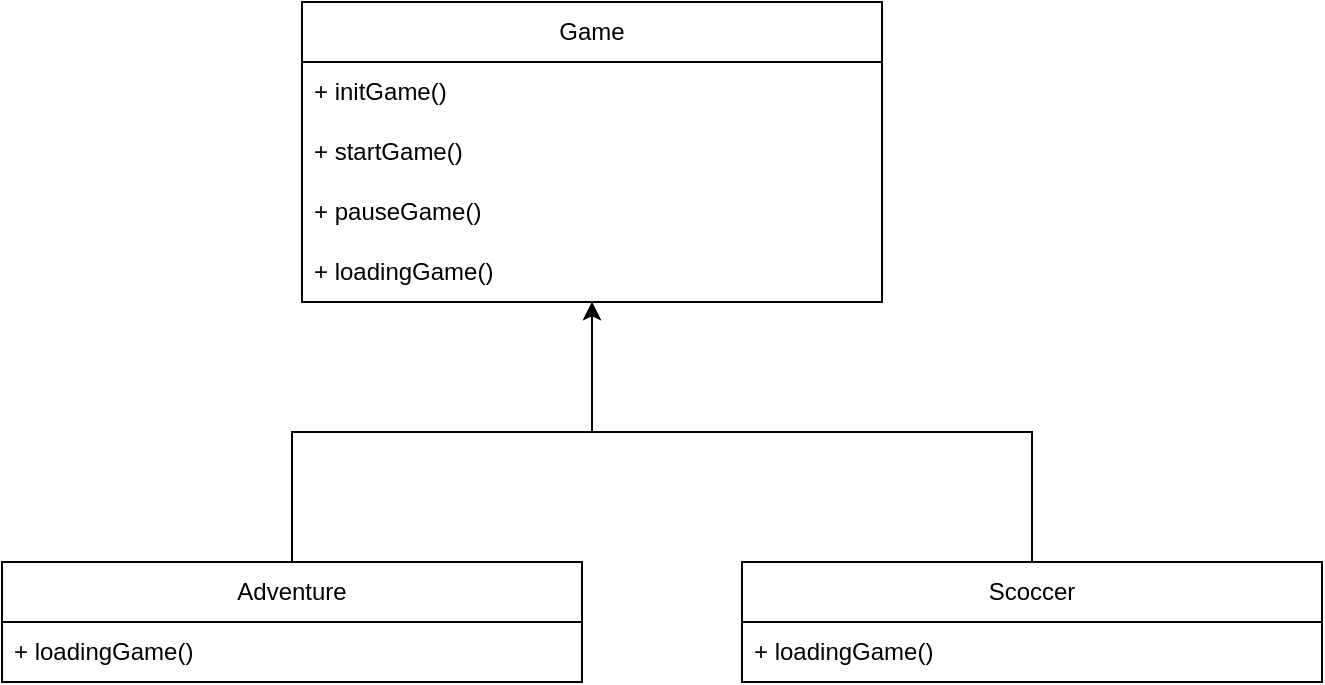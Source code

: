 <mxfile version="24.5.4" type="google">
  <diagram name="Página-1" id="t_BQlxM4ywnsEn-WWQO7">
    <mxGraphModel dx="1914" dy="1068" grid="1" gridSize="10" guides="1" tooltips="1" connect="1" arrows="1" fold="1" page="1" pageScale="1" pageWidth="827" pageHeight="1169" math="0" shadow="0">
      <root>
        <mxCell id="0" />
        <mxCell id="1" parent="0" />
        <mxCell id="da1nKKJ1kJPtEMEbYsJU-1" value="Game" style="swimlane;fontStyle=0;childLayout=stackLayout;horizontal=1;startSize=30;horizontalStack=0;resizeParent=1;resizeParentMax=0;resizeLast=0;collapsible=1;marginBottom=0;whiteSpace=wrap;html=1;" vertex="1" parent="1">
          <mxGeometry x="240" y="170" width="290" height="150" as="geometry" />
        </mxCell>
        <mxCell id="da1nKKJ1kJPtEMEbYsJU-2" value="+ initGame()" style="text;strokeColor=none;fillColor=none;align=left;verticalAlign=middle;spacingLeft=4;spacingRight=4;overflow=hidden;points=[[0,0.5],[1,0.5]];portConstraint=eastwest;rotatable=0;whiteSpace=wrap;html=1;" vertex="1" parent="da1nKKJ1kJPtEMEbYsJU-1">
          <mxGeometry y="30" width="290" height="30" as="geometry" />
        </mxCell>
        <mxCell id="da1nKKJ1kJPtEMEbYsJU-3" value="+ startGame()" style="text;strokeColor=none;fillColor=none;align=left;verticalAlign=middle;spacingLeft=4;spacingRight=4;overflow=hidden;points=[[0,0.5],[1,0.5]];portConstraint=eastwest;rotatable=0;whiteSpace=wrap;html=1;" vertex="1" parent="da1nKKJ1kJPtEMEbYsJU-1">
          <mxGeometry y="60" width="290" height="30" as="geometry" />
        </mxCell>
        <mxCell id="da1nKKJ1kJPtEMEbYsJU-4" value="+ pauseGame()" style="text;strokeColor=none;fillColor=none;align=left;verticalAlign=middle;spacingLeft=4;spacingRight=4;overflow=hidden;points=[[0,0.5],[1,0.5]];portConstraint=eastwest;rotatable=0;whiteSpace=wrap;html=1;" vertex="1" parent="da1nKKJ1kJPtEMEbYsJU-1">
          <mxGeometry y="90" width="290" height="30" as="geometry" />
        </mxCell>
        <mxCell id="da1nKKJ1kJPtEMEbYsJU-5" value="+ loadingGame()" style="text;strokeColor=none;fillColor=none;align=left;verticalAlign=middle;spacingLeft=4;spacingRight=4;overflow=hidden;points=[[0,0.5],[1,0.5]];portConstraint=eastwest;rotatable=0;whiteSpace=wrap;html=1;" vertex="1" parent="da1nKKJ1kJPtEMEbYsJU-1">
          <mxGeometry y="120" width="290" height="30" as="geometry" />
        </mxCell>
        <mxCell id="da1nKKJ1kJPtEMEbYsJU-16" style="edgeStyle=orthogonalEdgeStyle;rounded=0;orthogonalLoop=1;jettySize=auto;html=1;" edge="1" parent="1" source="da1nKKJ1kJPtEMEbYsJU-6" target="da1nKKJ1kJPtEMEbYsJU-1">
          <mxGeometry relative="1" as="geometry" />
        </mxCell>
        <mxCell id="da1nKKJ1kJPtEMEbYsJU-6" value="Adventure" style="swimlane;fontStyle=0;childLayout=stackLayout;horizontal=1;startSize=30;horizontalStack=0;resizeParent=1;resizeParentMax=0;resizeLast=0;collapsible=1;marginBottom=0;whiteSpace=wrap;html=1;" vertex="1" parent="1">
          <mxGeometry x="90" y="450" width="290" height="60" as="geometry" />
        </mxCell>
        <mxCell id="da1nKKJ1kJPtEMEbYsJU-10" value="+ loadingGame()" style="text;strokeColor=none;fillColor=none;align=left;verticalAlign=middle;spacingLeft=4;spacingRight=4;overflow=hidden;points=[[0,0.5],[1,0.5]];portConstraint=eastwest;rotatable=0;whiteSpace=wrap;html=1;" vertex="1" parent="da1nKKJ1kJPtEMEbYsJU-6">
          <mxGeometry y="30" width="290" height="30" as="geometry" />
        </mxCell>
        <mxCell id="da1nKKJ1kJPtEMEbYsJU-11" value="Scoccer" style="swimlane;fontStyle=0;childLayout=stackLayout;horizontal=1;startSize=30;horizontalStack=0;resizeParent=1;resizeParentMax=0;resizeLast=0;collapsible=1;marginBottom=0;whiteSpace=wrap;html=1;" vertex="1" parent="1">
          <mxGeometry x="460" y="450" width="290" height="60" as="geometry" />
        </mxCell>
        <mxCell id="da1nKKJ1kJPtEMEbYsJU-15" value="+ loadingGame()" style="text;strokeColor=none;fillColor=none;align=left;verticalAlign=middle;spacingLeft=4;spacingRight=4;overflow=hidden;points=[[0,0.5],[1,0.5]];portConstraint=eastwest;rotatable=0;whiteSpace=wrap;html=1;" vertex="1" parent="da1nKKJ1kJPtEMEbYsJU-11">
          <mxGeometry y="30" width="290" height="30" as="geometry" />
        </mxCell>
        <mxCell id="da1nKKJ1kJPtEMEbYsJU-17" style="edgeStyle=orthogonalEdgeStyle;rounded=0;orthogonalLoop=1;jettySize=auto;html=1;" edge="1" parent="1" source="da1nKKJ1kJPtEMEbYsJU-11" target="da1nKKJ1kJPtEMEbYsJU-1">
          <mxGeometry relative="1" as="geometry" />
        </mxCell>
      </root>
    </mxGraphModel>
  </diagram>
</mxfile>

